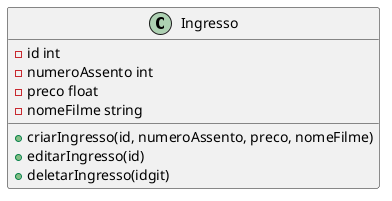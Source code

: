 @startuml

class Ingresso {
    - id int
    - numeroAssento int
    - preco float
    - nomeFilme string
    + criarIngresso(id, numeroAssento, preco, nomeFilme)
    + editarIngresso(id)
    + deletarIngresso(idgit)
    
}

@enduml